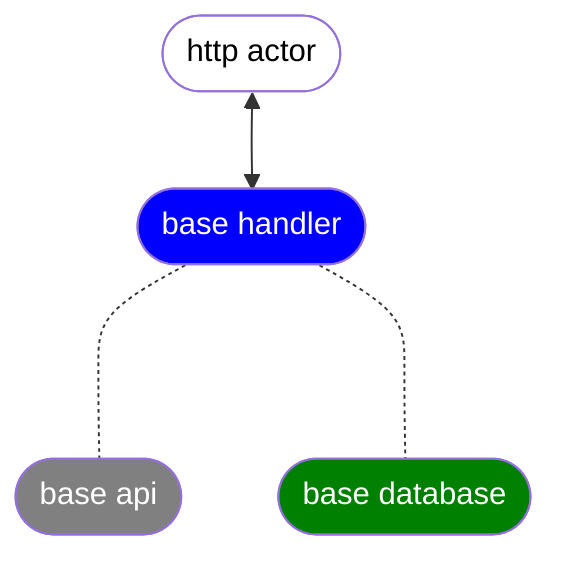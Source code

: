 flowchart TD
    classDef Actor fill:white,color:black

    httpActor([http actor]):::Actor

    classDef Handler fill:blue,color:white

    internalTest1Handler([base handler]):::Handler

    classDef Api fill:grey,color:white

    baseApi([base api]):::Api

    classDef Db fill:green,color:white

    baseDb([base database]):::Db


    httpActor <--> internalTest1Handler
    internalTest1Handler -..- baseApi
    internalTest1Handler -..- baseDb